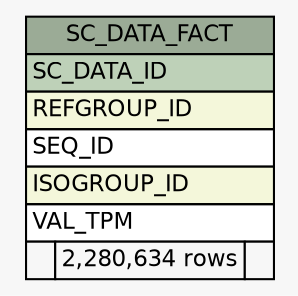 // dot 2.38.0 on Windows 10 10.0
// SchemaSpy rev Unknown
digraph "SC_DATA_FACT" {
  graph [
    rankdir="RL"
    bgcolor="#f7f7f7"
    nodesep="0.18"
    ranksep="0.46"
    fontname="Helvetica"
    fontsize="11"
  ];
  node [
    fontname="Helvetica"
    fontsize="11"
    shape="plaintext"
  ];
  edge [
    arrowsize="0.8"
  ];
  "SC_DATA_FACT" [
    label=<
    <TABLE BORDER="0" CELLBORDER="1" CELLSPACING="0" BGCOLOR="#ffffff">
      <TR><TD COLSPAN="3" BGCOLOR="#9bab96" ALIGN="CENTER">SC_DATA_FACT</TD></TR>
      <TR><TD PORT="SC_DATA_ID" COLSPAN="3" BGCOLOR="#bed1b8" ALIGN="LEFT">SC_DATA_ID</TD></TR>
      <TR><TD PORT="REFGROUP_ID" COLSPAN="3" BGCOLOR="#f4f7da" ALIGN="LEFT">REFGROUP_ID</TD></TR>
      <TR><TD PORT="SEQ_ID" COLSPAN="3" ALIGN="LEFT">SEQ_ID</TD></TR>
      <TR><TD PORT="ISOGROUP_ID" COLSPAN="3" BGCOLOR="#f4f7da" ALIGN="LEFT">ISOGROUP_ID</TD></TR>
      <TR><TD PORT="VAL_TPM" COLSPAN="3" ALIGN="LEFT">VAL_TPM</TD></TR>
      <TR><TD ALIGN="LEFT" BGCOLOR="#f7f7f7">  </TD><TD ALIGN="RIGHT" BGCOLOR="#f7f7f7">2,280,634 rows</TD><TD ALIGN="RIGHT" BGCOLOR="#f7f7f7">  </TD></TR>
    </TABLE>>
    URL="tables/SC_DATA_FACT.html"
    tooltip="SC_DATA_FACT"
  ];
}
